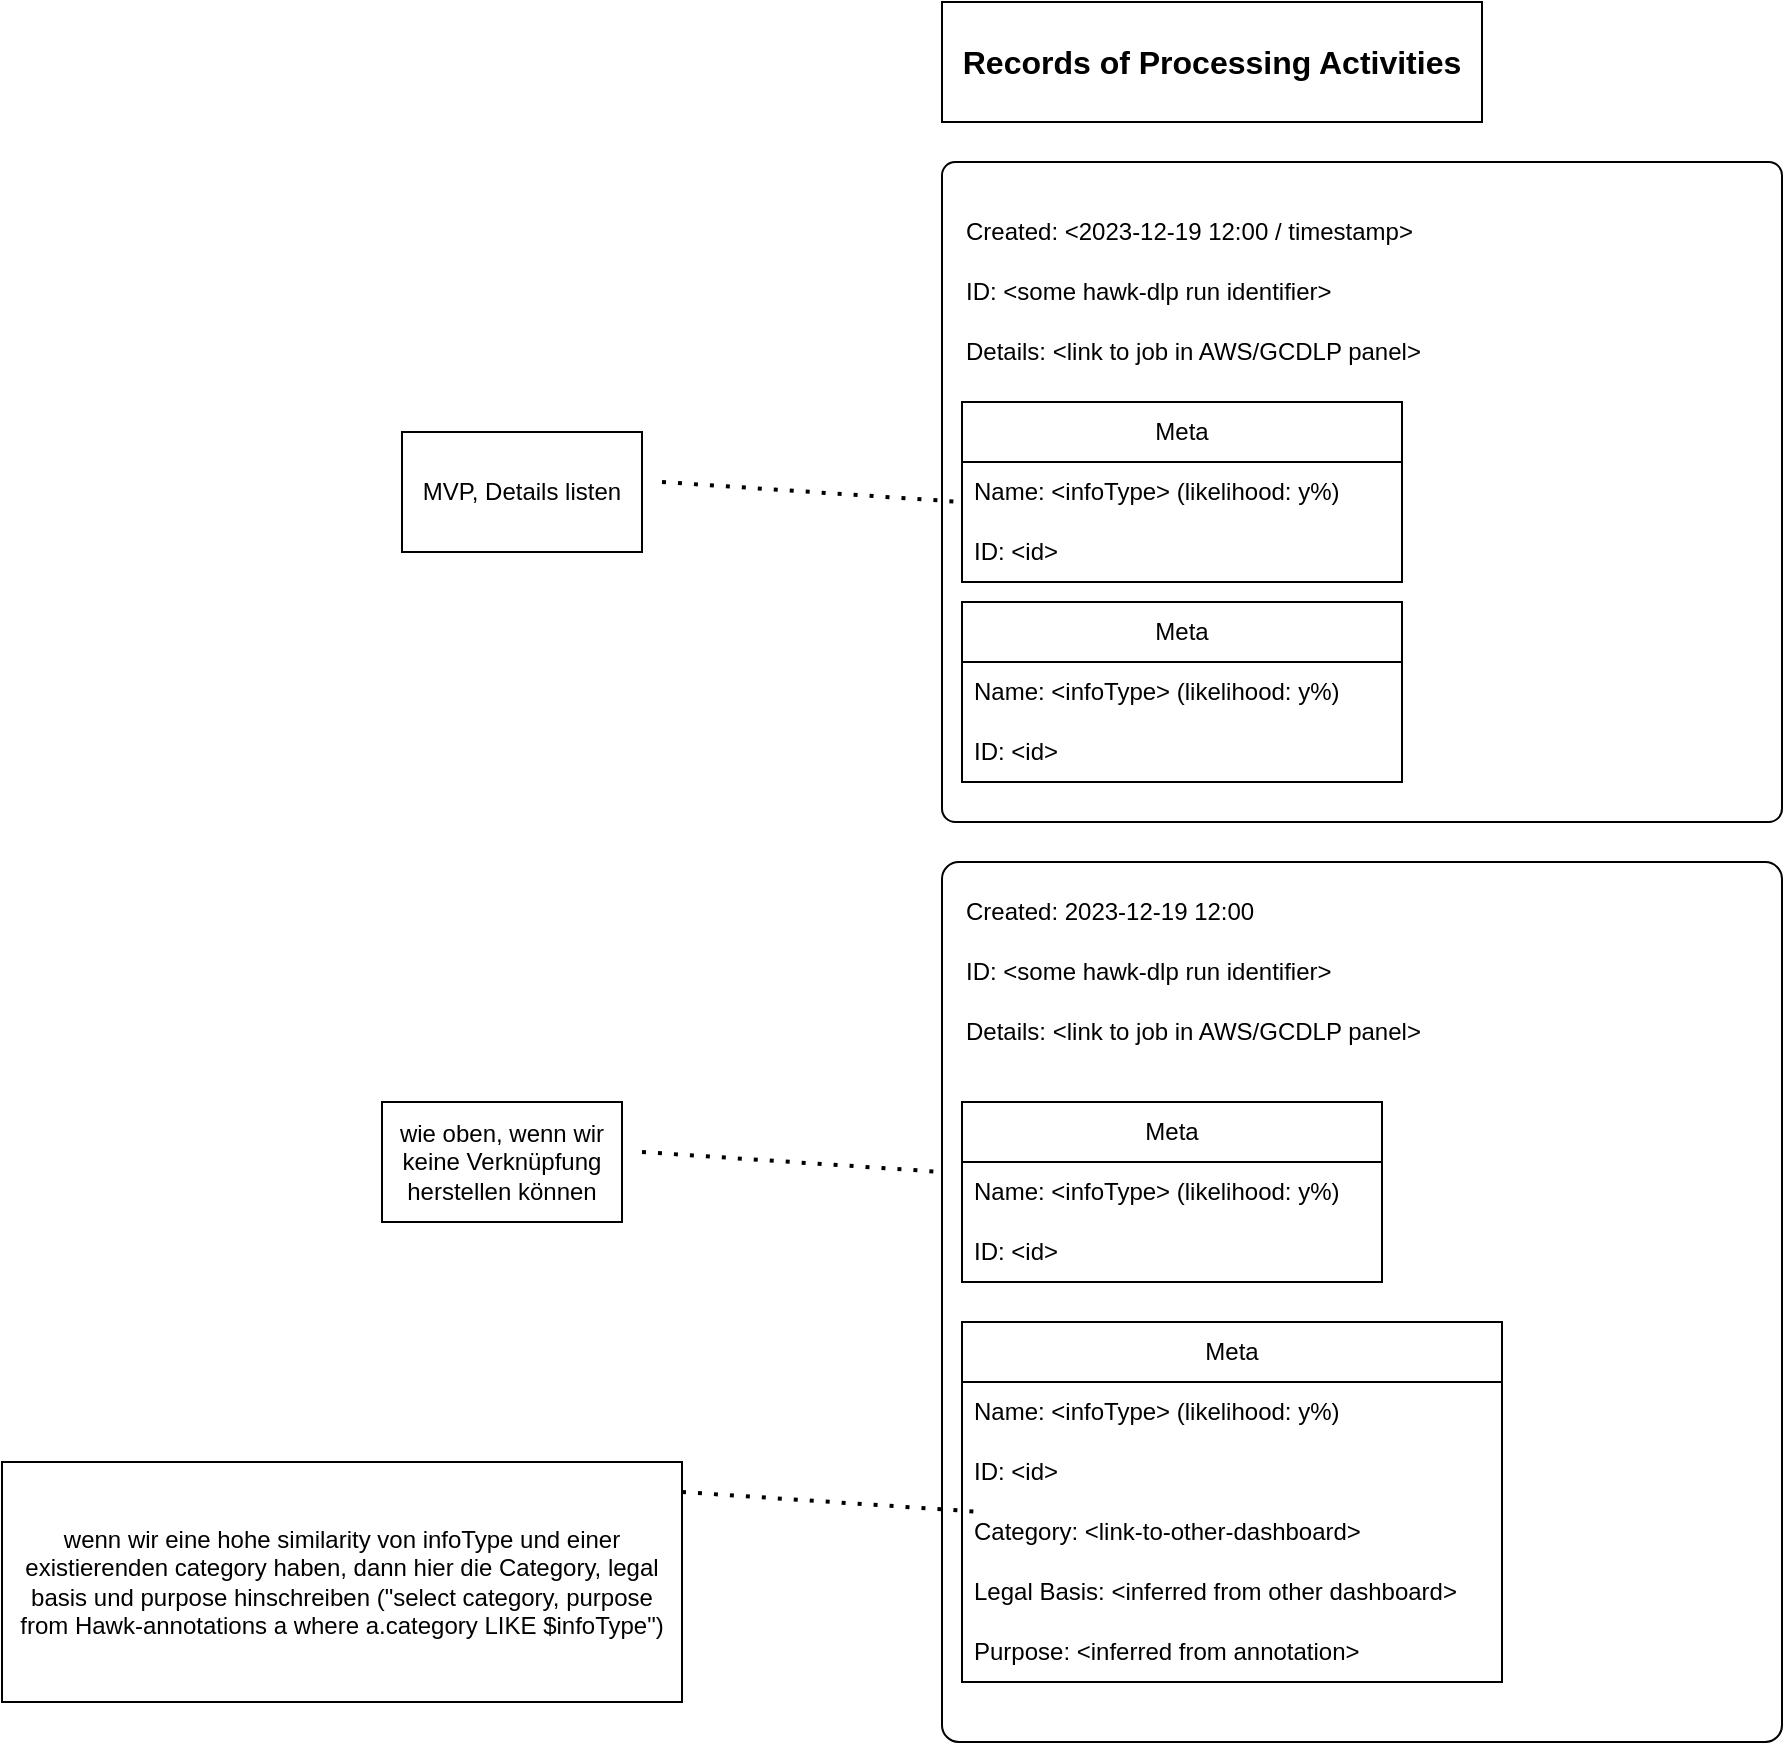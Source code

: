 <mxfile version="22.1.11" type="github">
  <diagram id="1eVpisApiidwsX1YLVWs" name="Page-1">
    <mxGraphModel dx="2852" dy="1155" grid="1" gridSize="10" guides="1" tooltips="1" connect="1" arrows="1" fold="1" page="1" pageScale="1" pageWidth="827" pageHeight="1169" math="0" shadow="0">
      <root>
        <mxCell id="0" />
        <mxCell id="1" parent="0" />
        <mxCell id="hFdgpZU9WuoSq406zQqe-6" value="" style="rounded=1;whiteSpace=wrap;html=1;arcSize=2;" vertex="1" parent="1">
          <mxGeometry x="30" y="130" width="420" height="330" as="geometry" />
        </mxCell>
        <mxCell id="hFdgpZU9WuoSq406zQqe-2" value="&lt;b&gt;&lt;font style=&quot;font-size: 16px;&quot;&gt;Records of Processing Activities&lt;/font&gt;&lt;/b&gt;" style="rounded=0;whiteSpace=wrap;html=1;" vertex="1" parent="1">
          <mxGeometry x="30" y="50" width="270" height="60" as="geometry" />
        </mxCell>
        <mxCell id="hFdgpZU9WuoSq406zQqe-3" value="Created: &amp;lt;2023-12-19 12:00 / timestamp&amp;gt;" style="text;html=1;strokeColor=none;fillColor=none;align=left;verticalAlign=middle;whiteSpace=wrap;rounded=0;" vertex="1" parent="1">
          <mxGeometry x="40" y="150" width="240" height="30" as="geometry" />
        </mxCell>
        <mxCell id="hFdgpZU9WuoSq406zQqe-4" value="ID: &amp;lt;some hawk-dlp run identifier&amp;gt;" style="text;html=1;strokeColor=none;fillColor=none;align=left;verticalAlign=middle;whiteSpace=wrap;rounded=0;" vertex="1" parent="1">
          <mxGeometry x="40" y="180" width="210" height="30" as="geometry" />
        </mxCell>
        <mxCell id="hFdgpZU9WuoSq406zQqe-5" value="Details: &amp;lt;link to job in AWS/GCDLP panel&amp;gt;" style="text;html=1;strokeColor=none;fillColor=none;align=left;verticalAlign=middle;whiteSpace=wrap;rounded=0;" vertex="1" parent="1">
          <mxGeometry x="40" y="210" width="250" height="30" as="geometry" />
        </mxCell>
        <mxCell id="hFdgpZU9WuoSq406zQqe-7" value="Meta" style="swimlane;fontStyle=0;childLayout=stackLayout;horizontal=1;startSize=30;horizontalStack=0;resizeParent=1;resizeParentMax=0;resizeLast=0;collapsible=1;marginBottom=0;whiteSpace=wrap;html=1;" vertex="1" parent="1">
          <mxGeometry x="40" y="250" width="220" height="90" as="geometry" />
        </mxCell>
        <mxCell id="hFdgpZU9WuoSq406zQqe-8" value="Name: &amp;lt;infoType&amp;gt; (likelihood: y%)" style="text;strokeColor=none;fillColor=none;align=left;verticalAlign=middle;spacingLeft=4;spacingRight=4;overflow=hidden;points=[[0,0.5],[1,0.5]];portConstraint=eastwest;rotatable=0;whiteSpace=wrap;html=1;" vertex="1" parent="hFdgpZU9WuoSq406zQqe-7">
          <mxGeometry y="30" width="220" height="30" as="geometry" />
        </mxCell>
        <mxCell id="hFdgpZU9WuoSq406zQqe-9" value="ID: &amp;lt;id&amp;gt;" style="text;strokeColor=none;fillColor=none;align=left;verticalAlign=middle;spacingLeft=4;spacingRight=4;overflow=hidden;points=[[0,0.5],[1,0.5]];portConstraint=eastwest;rotatable=0;whiteSpace=wrap;html=1;" vertex="1" parent="hFdgpZU9WuoSq406zQqe-7">
          <mxGeometry y="60" width="220" height="30" as="geometry" />
        </mxCell>
        <mxCell id="hFdgpZU9WuoSq406zQqe-24" value="" style="rounded=1;whiteSpace=wrap;html=1;arcSize=2;" vertex="1" parent="1">
          <mxGeometry x="30" y="480" width="420" height="440" as="geometry" />
        </mxCell>
        <mxCell id="hFdgpZU9WuoSq406zQqe-25" value="Created: 2023-12-19 12:00" style="text;html=1;strokeColor=none;fillColor=none;align=left;verticalAlign=middle;whiteSpace=wrap;rounded=0;" vertex="1" parent="1">
          <mxGeometry x="40" y="490" width="160" height="30" as="geometry" />
        </mxCell>
        <mxCell id="hFdgpZU9WuoSq406zQqe-26" value="ID: &amp;lt;some hawk-dlp run identifier&amp;gt;" style="text;html=1;strokeColor=none;fillColor=none;align=left;verticalAlign=middle;whiteSpace=wrap;rounded=0;" vertex="1" parent="1">
          <mxGeometry x="40" y="520" width="210" height="30" as="geometry" />
        </mxCell>
        <mxCell id="hFdgpZU9WuoSq406zQqe-27" value="Details: &amp;lt;link to job in AWS/GCDLP panel&amp;gt;" style="text;html=1;strokeColor=none;fillColor=none;align=left;verticalAlign=middle;whiteSpace=wrap;rounded=0;" vertex="1" parent="1">
          <mxGeometry x="40" y="550" width="250" height="30" as="geometry" />
        </mxCell>
        <mxCell id="hFdgpZU9WuoSq406zQqe-28" value="Meta" style="swimlane;fontStyle=0;childLayout=stackLayout;horizontal=1;startSize=30;horizontalStack=0;resizeParent=1;resizeParentMax=0;resizeLast=0;collapsible=1;marginBottom=0;whiteSpace=wrap;html=1;" vertex="1" parent="1">
          <mxGeometry x="40" y="600" width="210" height="90" as="geometry" />
        </mxCell>
        <mxCell id="hFdgpZU9WuoSq406zQqe-29" value="Name: &amp;lt;infoType&amp;gt; (likelihood: y%)" style="text;strokeColor=none;fillColor=none;align=left;verticalAlign=middle;spacingLeft=4;spacingRight=4;overflow=hidden;points=[[0,0.5],[1,0.5]];portConstraint=eastwest;rotatable=0;whiteSpace=wrap;html=1;" vertex="1" parent="hFdgpZU9WuoSq406zQqe-28">
          <mxGeometry y="30" width="210" height="30" as="geometry" />
        </mxCell>
        <mxCell id="hFdgpZU9WuoSq406zQqe-30" value="ID: &amp;lt;id&amp;gt;" style="text;strokeColor=none;fillColor=none;align=left;verticalAlign=middle;spacingLeft=4;spacingRight=4;overflow=hidden;points=[[0,0.5],[1,0.5]];portConstraint=eastwest;rotatable=0;whiteSpace=wrap;html=1;collapsible=0;fixDash=0;comic=0;" vertex="1" parent="hFdgpZU9WuoSq406zQqe-28">
          <mxGeometry y="60" width="210" height="30" as="geometry" />
        </mxCell>
        <mxCell id="hFdgpZU9WuoSq406zQqe-46" value="Meta" style="swimlane;fontStyle=0;childLayout=stackLayout;horizontal=1;startSize=30;horizontalStack=0;resizeParent=1;resizeParentMax=0;resizeLast=0;collapsible=1;marginBottom=0;whiteSpace=wrap;html=1;" vertex="1" parent="1">
          <mxGeometry x="40" y="350" width="220" height="90" as="geometry" />
        </mxCell>
        <mxCell id="hFdgpZU9WuoSq406zQqe-47" value="Name: &amp;lt;infoType&amp;gt; (likelihood: y%)" style="text;strokeColor=none;fillColor=none;align=left;verticalAlign=middle;spacingLeft=4;spacingRight=4;overflow=hidden;points=[[0,0.5],[1,0.5]];portConstraint=eastwest;rotatable=0;whiteSpace=wrap;html=1;" vertex="1" parent="hFdgpZU9WuoSq406zQqe-46">
          <mxGeometry y="30" width="220" height="30" as="geometry" />
        </mxCell>
        <mxCell id="hFdgpZU9WuoSq406zQqe-48" value="ID: &amp;lt;id&amp;gt;" style="text;strokeColor=none;fillColor=none;align=left;verticalAlign=middle;spacingLeft=4;spacingRight=4;overflow=hidden;points=[[0,0.5],[1,0.5]];portConstraint=eastwest;rotatable=0;whiteSpace=wrap;html=1;" vertex="1" parent="hFdgpZU9WuoSq406zQqe-46">
          <mxGeometry y="60" width="220" height="30" as="geometry" />
        </mxCell>
        <mxCell id="hFdgpZU9WuoSq406zQqe-49" value="Meta" style="swimlane;fontStyle=0;childLayout=stackLayout;horizontal=1;startSize=30;horizontalStack=0;resizeParent=1;resizeParentMax=0;resizeLast=0;collapsible=1;marginBottom=0;whiteSpace=wrap;html=1;" vertex="1" parent="1">
          <mxGeometry x="40" y="710" width="270" height="180" as="geometry" />
        </mxCell>
        <mxCell id="hFdgpZU9WuoSq406zQqe-50" value="Name: &amp;lt;infoType&amp;gt; (likelihood: y%)" style="text;strokeColor=none;fillColor=none;align=left;verticalAlign=middle;spacingLeft=4;spacingRight=4;overflow=hidden;points=[[0,0.5],[1,0.5]];portConstraint=eastwest;rotatable=0;whiteSpace=wrap;html=1;" vertex="1" parent="hFdgpZU9WuoSq406zQqe-49">
          <mxGeometry y="30" width="270" height="30" as="geometry" />
        </mxCell>
        <mxCell id="hFdgpZU9WuoSq406zQqe-51" value="ID: &amp;lt;id&amp;gt;" style="text;strokeColor=none;fillColor=none;align=left;verticalAlign=middle;spacingLeft=4;spacingRight=4;overflow=hidden;points=[[0,0.5],[1,0.5]];portConstraint=eastwest;rotatable=0;whiteSpace=wrap;html=1;collapsible=0;fixDash=0;comic=0;" vertex="1" parent="hFdgpZU9WuoSq406zQqe-49">
          <mxGeometry y="60" width="270" height="30" as="geometry" />
        </mxCell>
        <mxCell id="hFdgpZU9WuoSq406zQqe-56" value="Category: &amp;lt;link-to-other-dashboard&amp;gt;" style="text;strokeColor=none;fillColor=none;align=left;verticalAlign=middle;spacingLeft=4;spacingRight=4;overflow=hidden;points=[[0,0.5],[1,0.5]];portConstraint=eastwest;rotatable=0;whiteSpace=wrap;html=1;collapsible=0;fixDash=0;comic=0;" vertex="1" parent="hFdgpZU9WuoSq406zQqe-49">
          <mxGeometry y="90" width="270" height="30" as="geometry" />
        </mxCell>
        <mxCell id="hFdgpZU9WuoSq406zQqe-57" value="Legal Basis: &amp;lt;inferred from other dashboard&amp;gt;" style="text;strokeColor=none;fillColor=none;align=left;verticalAlign=middle;spacingLeft=4;spacingRight=4;overflow=hidden;points=[[0,0.5],[1,0.5]];portConstraint=eastwest;rotatable=0;whiteSpace=wrap;html=1;collapsible=0;fixDash=0;comic=0;" vertex="1" parent="hFdgpZU9WuoSq406zQqe-49">
          <mxGeometry y="120" width="270" height="30" as="geometry" />
        </mxCell>
        <mxCell id="hFdgpZU9WuoSq406zQqe-58" value="Purpose: &amp;lt;inferred from annotation&amp;gt;" style="text;strokeColor=none;fillColor=none;align=left;verticalAlign=middle;spacingLeft=4;spacingRight=4;overflow=hidden;points=[[0,0.5],[1,0.5]];portConstraint=eastwest;rotatable=0;whiteSpace=wrap;html=1;collapsible=0;fixDash=0;comic=0;" vertex="1" parent="hFdgpZU9WuoSq406zQqe-49">
          <mxGeometry y="150" width="270" height="30" as="geometry" />
        </mxCell>
        <mxCell id="hFdgpZU9WuoSq406zQqe-59" value="" style="endArrow=none;dashed=1;html=1;dashPattern=1 3;strokeWidth=2;rounded=0;" edge="1" parent="1">
          <mxGeometry width="50" height="50" relative="1" as="geometry">
            <mxPoint x="-110" y="290" as="sourcePoint" />
            <mxPoint x="40" y="300" as="targetPoint" />
          </mxGeometry>
        </mxCell>
        <mxCell id="hFdgpZU9WuoSq406zQqe-60" value="MVP, Details listen" style="rounded=0;whiteSpace=wrap;html=1;" vertex="1" parent="1">
          <mxGeometry x="-240" y="265" width="120" height="60" as="geometry" />
        </mxCell>
        <mxCell id="hFdgpZU9WuoSq406zQqe-61" value="" style="endArrow=none;dashed=1;html=1;dashPattern=1 3;strokeWidth=2;rounded=0;" edge="1" parent="1">
          <mxGeometry width="50" height="50" relative="1" as="geometry">
            <mxPoint x="-120" y="625" as="sourcePoint" />
            <mxPoint x="30" y="635" as="targetPoint" />
          </mxGeometry>
        </mxCell>
        <mxCell id="hFdgpZU9WuoSq406zQqe-62" value="wie oben, wenn wir keine Verknüpfung herstellen können" style="rounded=0;whiteSpace=wrap;html=1;" vertex="1" parent="1">
          <mxGeometry x="-250" y="600" width="120" height="60" as="geometry" />
        </mxCell>
        <mxCell id="hFdgpZU9WuoSq406zQqe-63" value="wenn wir eine hohe similarity von infoType und einer existierenden category haben, dann hier die Category, legal basis und purpose hinschreiben (&quot;select category, purpose from Hawk-annotations a where a.category LIKE $infoType&quot;)" style="rounded=0;whiteSpace=wrap;html=1;" vertex="1" parent="1">
          <mxGeometry x="-440" y="780" width="340" height="120" as="geometry" />
        </mxCell>
        <mxCell id="hFdgpZU9WuoSq406zQqe-64" value="" style="endArrow=none;dashed=1;html=1;dashPattern=1 3;strokeWidth=2;rounded=0;" edge="1" parent="1">
          <mxGeometry width="50" height="50" relative="1" as="geometry">
            <mxPoint x="-100" y="795" as="sourcePoint" />
            <mxPoint x="50" y="805" as="targetPoint" />
          </mxGeometry>
        </mxCell>
      </root>
    </mxGraphModel>
  </diagram>
</mxfile>
